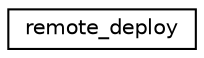 digraph "Graphical Class Hierarchy"
{
  edge [fontname="Helvetica",fontsize="10",labelfontname="Helvetica",labelfontsize="10"];
  node [fontname="Helvetica",fontsize="10",shape=record];
  rankdir="LR";
  Node0 [label="remote_deploy",height=0.2,width=0.4,color="black", fillcolor="white", style="filled",URL="$structremote__deploy.html"];
}
